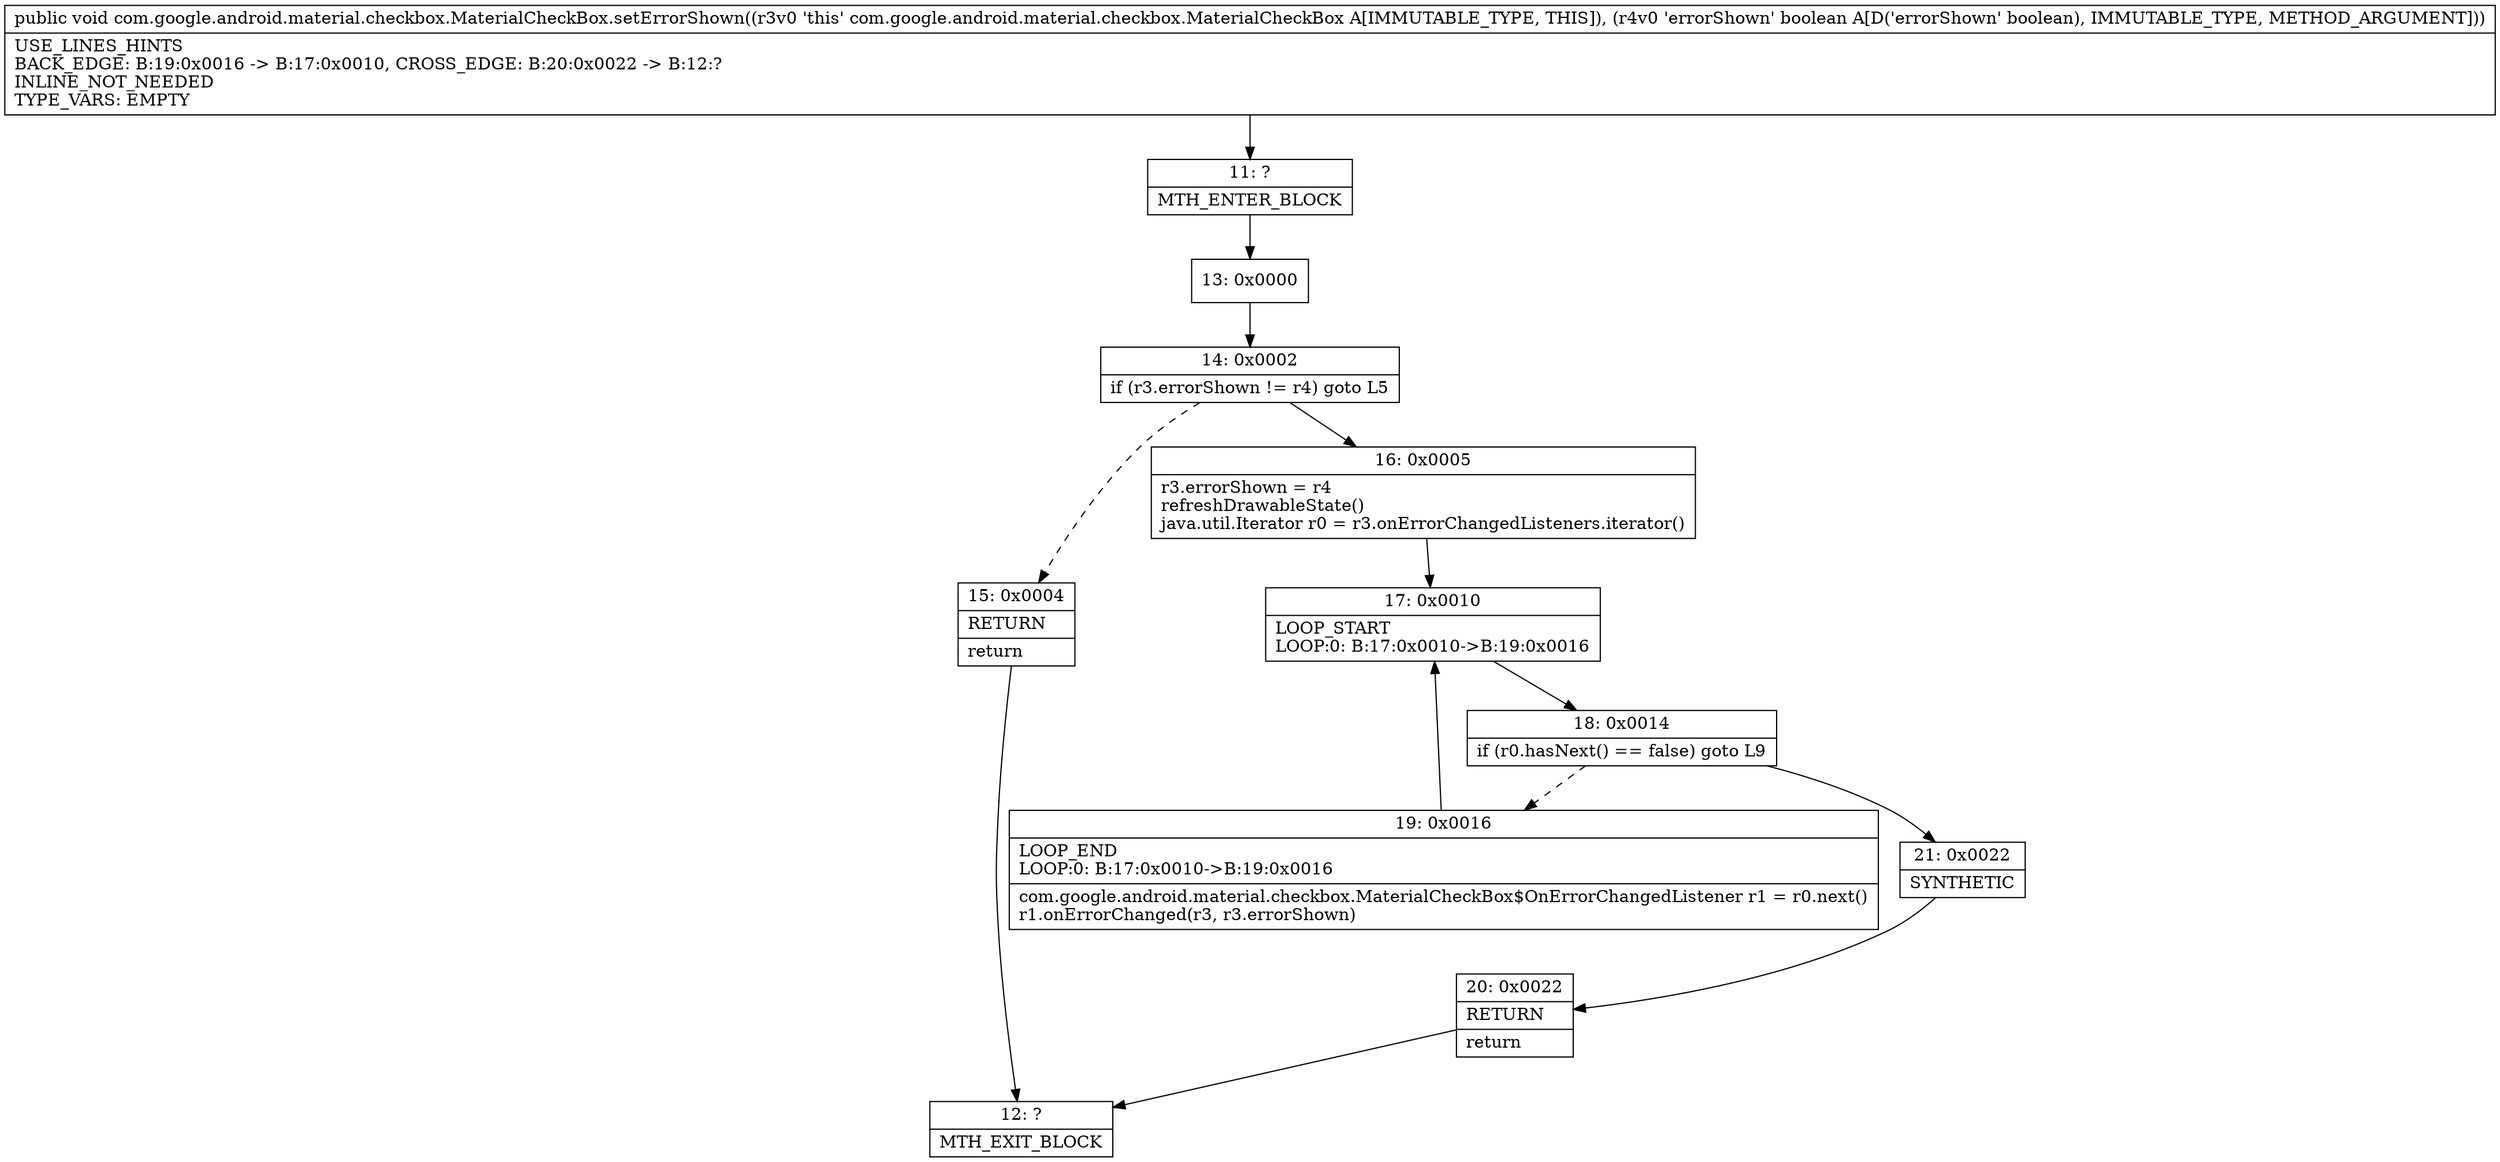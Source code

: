 digraph "CFG forcom.google.android.material.checkbox.MaterialCheckBox.setErrorShown(Z)V" {
Node_11 [shape=record,label="{11\:\ ?|MTH_ENTER_BLOCK\l}"];
Node_13 [shape=record,label="{13\:\ 0x0000}"];
Node_14 [shape=record,label="{14\:\ 0x0002|if (r3.errorShown != r4) goto L5\l}"];
Node_15 [shape=record,label="{15\:\ 0x0004|RETURN\l|return\l}"];
Node_12 [shape=record,label="{12\:\ ?|MTH_EXIT_BLOCK\l}"];
Node_16 [shape=record,label="{16\:\ 0x0005|r3.errorShown = r4\lrefreshDrawableState()\ljava.util.Iterator r0 = r3.onErrorChangedListeners.iterator()\l}"];
Node_17 [shape=record,label="{17\:\ 0x0010|LOOP_START\lLOOP:0: B:17:0x0010\-\>B:19:0x0016\l}"];
Node_18 [shape=record,label="{18\:\ 0x0014|if (r0.hasNext() == false) goto L9\l}"];
Node_19 [shape=record,label="{19\:\ 0x0016|LOOP_END\lLOOP:0: B:17:0x0010\-\>B:19:0x0016\l|com.google.android.material.checkbox.MaterialCheckBox$OnErrorChangedListener r1 = r0.next()\lr1.onErrorChanged(r3, r3.errorShown)\l}"];
Node_21 [shape=record,label="{21\:\ 0x0022|SYNTHETIC\l}"];
Node_20 [shape=record,label="{20\:\ 0x0022|RETURN\l|return\l}"];
MethodNode[shape=record,label="{public void com.google.android.material.checkbox.MaterialCheckBox.setErrorShown((r3v0 'this' com.google.android.material.checkbox.MaterialCheckBox A[IMMUTABLE_TYPE, THIS]), (r4v0 'errorShown' boolean A[D('errorShown' boolean), IMMUTABLE_TYPE, METHOD_ARGUMENT]))  | USE_LINES_HINTS\lBACK_EDGE: B:19:0x0016 \-\> B:17:0x0010, CROSS_EDGE: B:20:0x0022 \-\> B:12:?\lINLINE_NOT_NEEDED\lTYPE_VARS: EMPTY\l}"];
MethodNode -> Node_11;Node_11 -> Node_13;
Node_13 -> Node_14;
Node_14 -> Node_15[style=dashed];
Node_14 -> Node_16;
Node_15 -> Node_12;
Node_16 -> Node_17;
Node_17 -> Node_18;
Node_18 -> Node_19[style=dashed];
Node_18 -> Node_21;
Node_19 -> Node_17;
Node_21 -> Node_20;
Node_20 -> Node_12;
}

